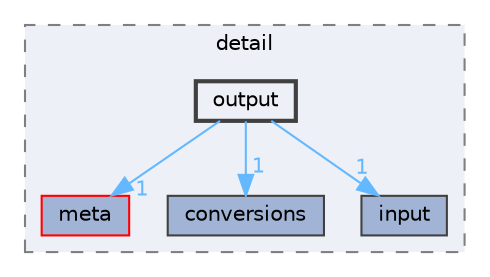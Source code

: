 digraph "D:/doxygen shitnqta/App/carSystem.DAL/include/nlohmann/detail/output"
{
 // INTERACTIVE_SVG=YES
 // LATEX_PDF_SIZE
  bgcolor="transparent";
  edge [fontname=Helvetica,fontsize=10,labelfontname=Helvetica,labelfontsize=10];
  node [fontname=Helvetica,fontsize=10,shape=box,height=0.2,width=0.4];
  compound=true
  subgraph clusterdir_cbe600e9928ccbe1901588e57f712ef6 {
    graph [ bgcolor="#edf0f7", pencolor="grey50", label="detail", fontname=Helvetica,fontsize=10 style="filled,dashed", URL="dir_cbe600e9928ccbe1901588e57f712ef6.html",tooltip=""]
  dir_4a92e03078bed2cbd0320f66e379c157 [label="meta", fillcolor="#a2b4d6", color="red", style="filled", URL="dir_4a92e03078bed2cbd0320f66e379c157.html",tooltip=""];
  dir_888a035bfd2e996cd2ffe590719dd6d5 [label="conversions", fillcolor="#a2b4d6", color="grey25", style="filled", URL="dir_888a035bfd2e996cd2ffe590719dd6d5.html",tooltip=""];
  dir_cc27fccbabcc0e73d9ac31136a30ea5d [label="input", fillcolor="#a2b4d6", color="grey25", style="filled", URL="dir_cc27fccbabcc0e73d9ac31136a30ea5d.html",tooltip=""];
  dir_2061ea79869cbdf02a5df3ba398cd579 [label="output", fillcolor="#edf0f7", color="grey25", style="filled,bold", URL="dir_2061ea79869cbdf02a5df3ba398cd579.html",tooltip=""];
  }
  dir_2061ea79869cbdf02a5df3ba398cd579->dir_4a92e03078bed2cbd0320f66e379c157 [headlabel="1", labeldistance=1.5 headhref="dir_000020_000017.html" color="steelblue1" fontcolor="steelblue1"];
  dir_2061ea79869cbdf02a5df3ba398cd579->dir_888a035bfd2e996cd2ffe590719dd6d5 [headlabel="1", labeldistance=1.5 headhref="dir_000020_000005.html" color="steelblue1" fontcolor="steelblue1"];
  dir_2061ea79869cbdf02a5df3ba398cd579->dir_cc27fccbabcc0e73d9ac31136a30ea5d [headlabel="1", labeldistance=1.5 headhref="dir_000020_000015.html" color="steelblue1" fontcolor="steelblue1"];
}
